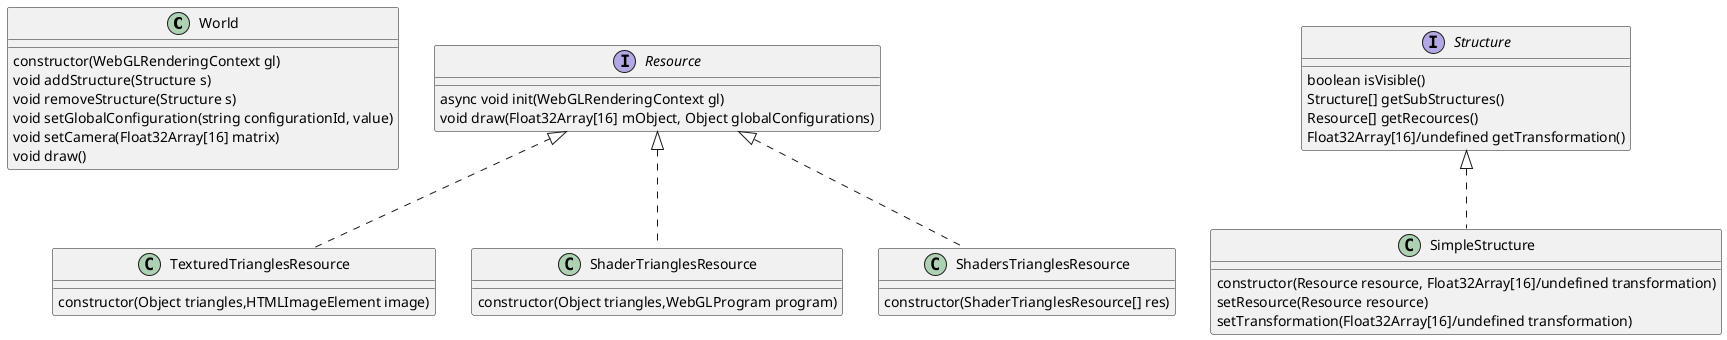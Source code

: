 @startuml
class World {
   constructor(WebGLRenderingContext gl)
   void addStructure(Structure s)
   void removeStructure(Structure s)
   void setGlobalConfiguration(string configurationId, value)
   void setCamera(Float32Array[16] matrix)
   void draw()
}

interface Resource {
   async void init(WebGLRenderingContext gl)
   void draw(Float32Array[16] mObject, Object globalConfigurations)
}

interface Structure {
   boolean isVisible()
   Structure[] getSubStructures()
   Resource[] getRecources()
   Float32Array[16]/undefined getTransformation()
}
class SimpleStructure implements Structure {
   constructor(Resource resource, Float32Array[16]/undefined transformation)
   setResource(Resource resource)
   setTransformation(Float32Array[16]/undefined transformation)
}
class TexturedTrianglesResource implements Resource {
   constructor(Object triangles,HTMLImageElement image)
}
class ShaderTrianglesResource implements Resource {
   constructor(Object triangles,WebGLProgram program)
}
class ShadersTrianglesResource implements Resource {
   constructor(ShaderTrianglesResource[] res)
}
@enduml
